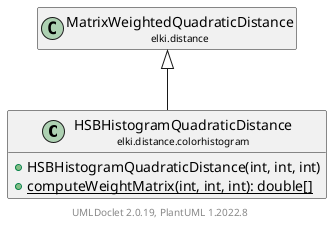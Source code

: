 @startuml
    remove .*\.(Instance|Par|Parameterizer|Factory)$
    set namespaceSeparator none
    hide empty fields
    hide empty methods

    class "<size:14>HSBHistogramQuadraticDistance\n<size:10>elki.distance.colorhistogram" as elki.distance.colorhistogram.HSBHistogramQuadraticDistance [[HSBHistogramQuadraticDistance.html]] {
        +HSBHistogramQuadraticDistance(int, int, int)
        {static} +computeWeightMatrix(int, int, int): double[]
    }

    class "<size:14>MatrixWeightedQuadraticDistance\n<size:10>elki.distance" as elki.distance.MatrixWeightedQuadraticDistance [[../MatrixWeightedQuadraticDistance.html]]
    class "<size:14>HSBHistogramQuadraticDistance.Par\n<size:10>elki.distance.colorhistogram" as elki.distance.colorhistogram.HSBHistogramQuadraticDistance.Par [[HSBHistogramQuadraticDistance.Par.html]]

    elki.distance.MatrixWeightedQuadraticDistance <|-- elki.distance.colorhistogram.HSBHistogramQuadraticDistance
    elki.distance.colorhistogram.HSBHistogramQuadraticDistance +-- elki.distance.colorhistogram.HSBHistogramQuadraticDistance.Par

    center footer UMLDoclet 2.0.19, PlantUML 1.2022.8
@enduml
